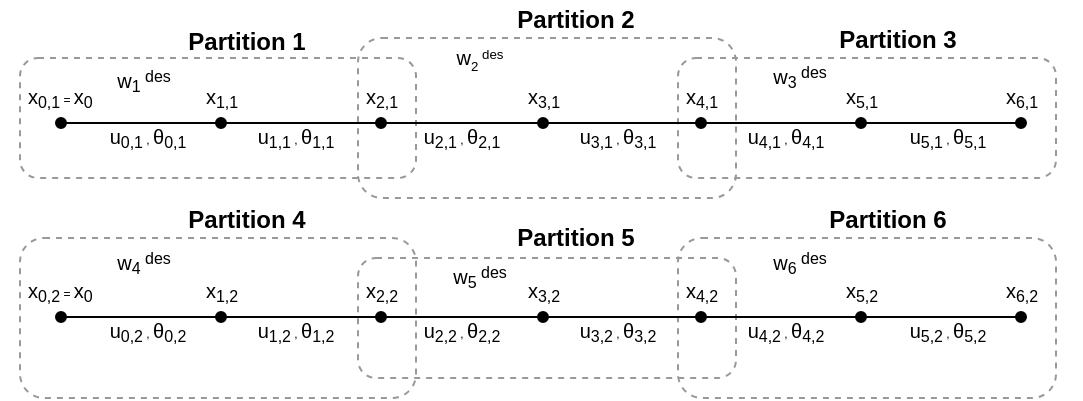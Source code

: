 <mxfile version="13.9.5" type="device"><diagram id="UR9ht8Vmbc4zCBqUrwzg" name="Page-1"><mxGraphModel dx="749" dy="666" grid="1" gridSize="10" guides="1" tooltips="1" connect="1" arrows="1" fold="1" page="1" pageScale="1" pageWidth="850" pageHeight="1100" math="1" shadow="0"><root><mxCell id="0"/><mxCell id="1" parent="0"/><mxCell id="Comk2WLAJjAw00Tv8fBS-38" value="" style="rounded=1;whiteSpace=wrap;html=1;fontSize=6;fillColor=none;strokeWidth=1;dashed=1;strokeColor=#999999;" parent="1" vertex="1"><mxGeometry x="511" y="170" width="189" height="60" as="geometry"/></mxCell><mxCell id="Comk2WLAJjAw00Tv8fBS-37" value="" style="rounded=1;whiteSpace=wrap;html=1;fontSize=6;fillColor=none;strokeWidth=1;dashed=1;strokeColor=#999999;" parent="1" vertex="1"><mxGeometry x="351" y="160" width="189" height="80" as="geometry"/></mxCell><mxCell id="Comk2WLAJjAw00Tv8fBS-36" value="" style="rounded=1;whiteSpace=wrap;html=1;fontSize=6;fillColor=none;strokeWidth=1;dashed=1;strokeColor=#999999;" parent="1" vertex="1"><mxGeometry x="182" y="170" width="198" height="60" as="geometry"/></mxCell><mxCell id="Comk2WLAJjAw00Tv8fBS-2" value="" style="ellipse;whiteSpace=wrap;html=1;aspect=fixed;fillColor=#000000;" parent="1" vertex="1"><mxGeometry x="200" y="200" width="5" height="5" as="geometry"/></mxCell><mxCell id="Comk2WLAJjAw00Tv8fBS-8" value="" style="ellipse;whiteSpace=wrap;html=1;aspect=fixed;fillColor=#000000;" parent="1" vertex="1"><mxGeometry x="360" y="200" width="5" height="5" as="geometry"/></mxCell><mxCell id="Comk2WLAJjAw00Tv8fBS-9" value="" style="endArrow=none;html=1;" parent="1" source="Comk2WLAJjAw00Tv8fBS-10" target="Comk2WLAJjAw00Tv8fBS-8" edge="1"><mxGeometry width="50" height="50" relative="1" as="geometry"><mxPoint x="245.0" y="202.496" as="sourcePoint"/><mxPoint x="480" y="202" as="targetPoint"/></mxGeometry></mxCell><mxCell id="Comk2WLAJjAw00Tv8fBS-10" value="" style="ellipse;whiteSpace=wrap;html=1;aspect=fixed;fillColor=#000000;" parent="1" vertex="1"><mxGeometry x="280" y="200" width="5" height="5" as="geometry"/></mxCell><mxCell id="Comk2WLAJjAw00Tv8fBS-11" value="" style="endArrow=none;html=1;entryX=0;entryY=0.5;entryDx=0;entryDy=0;" parent="1" source="Comk2WLAJjAw00Tv8fBS-2" target="Comk2WLAJjAw00Tv8fBS-10" edge="1"><mxGeometry width="50" height="50" relative="1" as="geometry"><mxPoint x="205" y="202.5" as="sourcePoint"/><mxPoint x="280" y="202" as="targetPoint"/></mxGeometry></mxCell><mxCell id="Comk2WLAJjAw00Tv8fBS-13" value="" style="ellipse;whiteSpace=wrap;html=1;aspect=fixed;fillColor=#000000;" parent="1" vertex="1"><mxGeometry x="441" y="200" width="5" height="5" as="geometry"/></mxCell><mxCell id="Comk2WLAJjAw00Tv8fBS-14" value="" style="endArrow=none;html=1;" parent="1" source="Comk2WLAJjAw00Tv8fBS-8" target="Comk2WLAJjAw00Tv8fBS-13" edge="1"><mxGeometry width="50" height="50" relative="1" as="geometry"><mxPoint x="365.0" y="202.493" as="sourcePoint"/><mxPoint x="480" y="202" as="targetPoint"/></mxGeometry></mxCell><mxCell id="Comk2WLAJjAw00Tv8fBS-15" value="" style="ellipse;whiteSpace=wrap;html=1;aspect=fixed;fillColor=#000000;" parent="1" vertex="1"><mxGeometry x="520" y="200" width="5" height="5" as="geometry"/></mxCell><mxCell id="Comk2WLAJjAw00Tv8fBS-16" value="" style="endArrow=none;html=1;" parent="1" source="Comk2WLAJjAw00Tv8fBS-13" target="Comk2WLAJjAw00Tv8fBS-15" edge="1"><mxGeometry width="50" height="50" relative="1" as="geometry"><mxPoint x="425.0" y="202.496" as="sourcePoint"/><mxPoint x="610" y="202" as="targetPoint"/></mxGeometry></mxCell><mxCell id="Comk2WLAJjAw00Tv8fBS-17" value="" style="ellipse;whiteSpace=wrap;html=1;aspect=fixed;fillColor=#000000;" parent="1" vertex="1"><mxGeometry x="600" y="200" width="5" height="5" as="geometry"/></mxCell><mxCell id="Comk2WLAJjAw00Tv8fBS-18" value="" style="endArrow=none;html=1;" parent="1" source="Comk2WLAJjAw00Tv8fBS-15" target="Comk2WLAJjAw00Tv8fBS-17" edge="1"><mxGeometry width="50" height="50" relative="1" as="geometry"><mxPoint x="485.0" y="202.495" as="sourcePoint"/><mxPoint x="610" y="202" as="targetPoint"/></mxGeometry></mxCell><mxCell id="Comk2WLAJjAw00Tv8fBS-19" value="" style="ellipse;whiteSpace=wrap;html=1;aspect=fixed;fillColor=#000000;" parent="1" vertex="1"><mxGeometry x="680" y="200" width="5" height="5" as="geometry"/></mxCell><mxCell id="Comk2WLAJjAw00Tv8fBS-20" value="" style="endArrow=none;html=1;" parent="1" source="Comk2WLAJjAw00Tv8fBS-17" target="Comk2WLAJjAw00Tv8fBS-19" edge="1"><mxGeometry width="50" height="50" relative="1" as="geometry"><mxPoint x="545.0" y="202.49" as="sourcePoint"/><mxPoint x="610" y="202" as="targetPoint"/></mxGeometry></mxCell><mxCell id="Comk2WLAJjAw00Tv8fBS-21" value="&lt;font style=&quot;font-size: 10px&quot;&gt;u&lt;/font&gt;&lt;sub&gt;&lt;font style=&quot;font-size: 8px&quot;&gt;0,1&lt;/font&gt;&lt;/sub&gt;&lt;span style=&quot;font-size: 6px&quot;&gt;&amp;nbsp;&lt;/span&gt;&lt;span style=&quot;font-size: 6px&quot;&gt;,&amp;nbsp;&lt;/span&gt;&lt;font style=&quot;font-size: 10px&quot;&gt;θ&lt;/font&gt;&lt;sub&gt;&lt;font style=&quot;font-size: 8px&quot;&gt;0,1&lt;/font&gt;&lt;/sub&gt;" style="text;html=1;strokeColor=none;fillColor=none;align=center;verticalAlign=middle;whiteSpace=wrap;rounded=0;fontSize=6;" parent="1" vertex="1"><mxGeometry x="226" y="200" width="40" height="20" as="geometry"/></mxCell><mxCell id="Comk2WLAJjAw00Tv8fBS-22" value="&lt;font style=&quot;font-size: 10px&quot;&gt;x&lt;/font&gt;&lt;sub&gt;&lt;font style=&quot;font-size: 8px&quot;&gt;0,1&lt;/font&gt;&lt;/sub&gt;&lt;sub style=&quot;font-size: 6px&quot;&gt;&amp;nbsp;&lt;/sub&gt;= &lt;font style=&quot;font-size: 10px&quot;&gt;x&lt;/font&gt;&lt;sub&gt;&lt;font style=&quot;font-size: 8px&quot;&gt;0&lt;/font&gt;&lt;/sub&gt;&amp;nbsp;" style="text;html=1;strokeColor=none;fillColor=none;align=center;verticalAlign=middle;whiteSpace=wrap;rounded=0;fontSize=6;" parent="1" vertex="1"><mxGeometry x="172.5" y="180" width="60" height="20" as="geometry"/></mxCell><mxCell id="Comk2WLAJjAw00Tv8fBS-24" value="&lt;font style=&quot;font-size: 10px&quot;&gt;x&lt;/font&gt;&lt;sub&gt;&lt;font style=&quot;font-size: 8px&quot;&gt;3,1&lt;/font&gt;&lt;/sub&gt;" style="text;html=1;strokeColor=none;fillColor=none;align=center;verticalAlign=middle;whiteSpace=wrap;rounded=0;fontSize=6;" parent="1" vertex="1"><mxGeometry x="413.5" y="180" width="60" height="20" as="geometry"/></mxCell><mxCell id="Comk2WLAJjAw00Tv8fBS-25" value="&lt;font style=&quot;font-size: 10px&quot;&gt;x&lt;/font&gt;&lt;sub&gt;&lt;font style=&quot;font-size: 8px&quot;&gt;4,1&lt;/font&gt;&lt;/sub&gt;" style="text;html=1;strokeColor=none;fillColor=none;align=center;verticalAlign=middle;whiteSpace=wrap;rounded=0;fontSize=6;" parent="1" vertex="1"><mxGeometry x="492.5" y="180" width="60" height="20" as="geometry"/></mxCell><mxCell id="Comk2WLAJjAw00Tv8fBS-26" value="&lt;font style=&quot;font-size: 10px&quot;&gt;x&lt;/font&gt;&lt;sub&gt;&lt;font style=&quot;font-size: 8px&quot;&gt;5,1&lt;/font&gt;&lt;/sub&gt;" style="text;html=1;strokeColor=none;fillColor=none;align=center;verticalAlign=middle;whiteSpace=wrap;rounded=0;fontSize=6;" parent="1" vertex="1"><mxGeometry x="572.5" y="180" width="60" height="20" as="geometry"/></mxCell><mxCell id="Comk2WLAJjAw00Tv8fBS-27" value="&lt;font style=&quot;font-size: 10px&quot;&gt;x&lt;/font&gt;&lt;sub&gt;&lt;font style=&quot;font-size: 8px&quot;&gt;6,1&lt;/font&gt;&lt;/sub&gt;" style="text;html=1;strokeColor=none;fillColor=none;align=center;verticalAlign=middle;whiteSpace=wrap;rounded=0;fontSize=6;" parent="1" vertex="1"><mxGeometry x="652.5" y="180" width="60" height="20" as="geometry"/></mxCell><mxCell id="Comk2WLAJjAw00Tv8fBS-39" value="&lt;font style=&quot;font-size: 10px&quot;&gt;w&lt;/font&gt;&lt;font style=&quot;font-size: 8px&quot;&gt;&lt;sub&gt;2 &lt;/sub&gt;&lt;sup&gt;des&lt;/sup&gt;&lt;/font&gt;" style="text;html=1;strokeColor=none;fillColor=none;align=center;verticalAlign=middle;whiteSpace=wrap;rounded=0;fontSize=6;" parent="1" vertex="1"><mxGeometry x="397.5" y="161" width="27.5" height="20" as="geometry"/></mxCell><mxCell id="Comk2WLAJjAw00Tv8fBS-40" value="&lt;font style=&quot;font-size: 10px&quot;&gt;w&lt;/font&gt;&lt;font&gt;&lt;sub style=&quot;font-size: 8px&quot;&gt;1&amp;nbsp;&lt;/sub&gt;&lt;sup&gt;&lt;font style=&quot;font-size: 8px&quot;&gt;des&lt;/font&gt;&lt;/sup&gt;&lt;/font&gt;" style="text;html=1;strokeColor=none;fillColor=none;align=center;verticalAlign=middle;whiteSpace=wrap;rounded=0;fontSize=6;" parent="1" vertex="1"><mxGeometry x="230" y="172" width="27.5" height="20" as="geometry"/></mxCell><mxCell id="Comk2WLAJjAw00Tv8fBS-41" value="&lt;font style=&quot;font-size: 10px&quot;&gt;w&lt;/font&gt;&lt;font&gt;&lt;sub&gt;&lt;font style=&quot;font-size: 8px&quot;&gt;3&lt;/font&gt;&lt;span style=&quot;font-size: 8px&quot;&gt;&amp;nbsp;&lt;/span&gt;&lt;/sub&gt;&lt;sup style=&quot;font-size: 8px&quot;&gt;des&lt;/sup&gt;&lt;/font&gt;" style="text;html=1;strokeColor=none;fillColor=none;align=center;verticalAlign=middle;whiteSpace=wrap;rounded=0;fontSize=6;" parent="1" vertex="1"><mxGeometry x="557.75" y="170" width="27.5" height="20" as="geometry"/></mxCell><mxCell id="Comk2WLAJjAw00Tv8fBS-43" value="&lt;font style=&quot;font-size: 12px;&quot;&gt;Partition 1&lt;/font&gt;" style="text;html=1;strokeColor=none;fillColor=none;align=center;verticalAlign=middle;whiteSpace=wrap;rounded=0;dashed=1;fontSize=12;fontStyle=1" parent="1" vertex="1"><mxGeometry x="261" y="152" width="69" height="20" as="geometry"/></mxCell><mxCell id="Comk2WLAJjAw00Tv8fBS-44" value="&lt;font style=&quot;font-size: 12px;&quot;&gt;Partition 2&lt;/font&gt;" style="text;html=1;strokeColor=none;fillColor=none;align=center;verticalAlign=middle;whiteSpace=wrap;rounded=0;dashed=1;fontSize=12;fontStyle=1" parent="1" vertex="1"><mxGeometry x="428.5" y="141" width="61.5" height="20" as="geometry"/></mxCell><mxCell id="Comk2WLAJjAw00Tv8fBS-45" value="&lt;font style=&quot;font-size: 12px;&quot;&gt;Partition 3&lt;/font&gt;" style="text;html=1;strokeColor=none;fillColor=none;align=center;verticalAlign=middle;whiteSpace=wrap;rounded=0;dashed=1;fontSize=12;fontStyle=1" parent="1" vertex="1"><mxGeometry x="581.75" y="151" width="78.25" height="20" as="geometry"/></mxCell><mxCell id="HElmbw8YKLDJkDSCBzYm-1" value="&lt;font style=&quot;font-size: 10px&quot;&gt;x&lt;/font&gt;&lt;sub&gt;&lt;font style=&quot;font-size: 8px&quot;&gt;2,1&lt;/font&gt;&lt;/sub&gt;" style="text;html=1;strokeColor=none;fillColor=none;align=center;verticalAlign=middle;whiteSpace=wrap;rounded=0;fontSize=6;" parent="1" vertex="1"><mxGeometry x="332.5" y="180" width="60" height="20" as="geometry"/></mxCell><mxCell id="HElmbw8YKLDJkDSCBzYm-2" value="&lt;font style=&quot;font-size: 10px&quot;&gt;x&lt;/font&gt;&lt;sub&gt;&lt;font style=&quot;font-size: 8px&quot;&gt;1,1&lt;/font&gt;&lt;/sub&gt;" style="text;html=1;strokeColor=none;fillColor=none;align=center;verticalAlign=middle;whiteSpace=wrap;rounded=0;fontSize=6;" parent="1" vertex="1"><mxGeometry x="252.5" y="180" width="60" height="20" as="geometry"/></mxCell><mxCell id="HElmbw8YKLDJkDSCBzYm-3" value="&lt;font style=&quot;font-size: 10px&quot;&gt;u&lt;/font&gt;&lt;sub&gt;&lt;font style=&quot;font-size: 8px&quot;&gt;1,1&lt;/font&gt;&lt;/sub&gt;&lt;span style=&quot;font-size: 6px&quot;&gt;&amp;nbsp;&lt;/span&gt;&lt;span style=&quot;font-size: 6px&quot;&gt;,&amp;nbsp;&lt;/span&gt;&lt;font style=&quot;font-size: 10px&quot;&gt;θ&lt;/font&gt;&lt;sub&gt;&lt;font style=&quot;font-size: 8px&quot;&gt;1,1&lt;/font&gt;&lt;/sub&gt;" style="text;html=1;strokeColor=none;fillColor=none;align=center;verticalAlign=middle;whiteSpace=wrap;rounded=0;fontSize=6;" parent="1" vertex="1"><mxGeometry x="300" y="200" width="40" height="20" as="geometry"/></mxCell><mxCell id="HElmbw8YKLDJkDSCBzYm-4" value="&lt;font style=&quot;font-size: 10px&quot;&gt;u&lt;/font&gt;&lt;sub&gt;&lt;font style=&quot;font-size: 8px&quot;&gt;2,1&lt;/font&gt;&lt;/sub&gt;&lt;span style=&quot;font-size: 6px&quot;&gt;&amp;nbsp;&lt;/span&gt;&lt;span style=&quot;font-size: 6px&quot;&gt;,&amp;nbsp;&lt;/span&gt;&lt;font style=&quot;font-size: 10px&quot;&gt;θ&lt;/font&gt;&lt;sub&gt;&lt;font style=&quot;font-size: 8px&quot;&gt;2,1&lt;/font&gt;&lt;/sub&gt;" style="text;html=1;strokeColor=none;fillColor=none;align=center;verticalAlign=middle;whiteSpace=wrap;rounded=0;fontSize=6;" parent="1" vertex="1"><mxGeometry x="383.25" y="200" width="40" height="20" as="geometry"/></mxCell><mxCell id="HElmbw8YKLDJkDSCBzYm-5" value="&lt;font style=&quot;font-size: 10px&quot;&gt;u&lt;/font&gt;&lt;sub&gt;&lt;font style=&quot;font-size: 8px&quot;&gt;3,1&lt;/font&gt;&lt;/sub&gt;&lt;span style=&quot;font-size: 6px&quot;&gt;&amp;nbsp;&lt;/span&gt;&lt;span style=&quot;font-size: 6px&quot;&gt;,&amp;nbsp;&lt;/span&gt;&lt;font style=&quot;font-size: 10px&quot;&gt;θ&lt;/font&gt;&lt;sub&gt;&lt;font style=&quot;font-size: 8px&quot;&gt;3,1&lt;/font&gt;&lt;/sub&gt;" style="text;html=1;strokeColor=none;fillColor=none;align=center;verticalAlign=middle;whiteSpace=wrap;rounded=0;fontSize=6;" parent="1" vertex="1"><mxGeometry x="461" y="200" width="40" height="20" as="geometry"/></mxCell><mxCell id="HElmbw8YKLDJkDSCBzYm-6" value="&lt;font style=&quot;font-size: 10px&quot;&gt;u&lt;/font&gt;&lt;sub&gt;&lt;font style=&quot;font-size: 8px&quot;&gt;4,1&lt;/font&gt;&lt;/sub&gt;&lt;span style=&quot;font-size: 6px&quot;&gt;&amp;nbsp;&lt;/span&gt;&lt;span style=&quot;font-size: 6px&quot;&gt;,&amp;nbsp;&lt;/span&gt;&lt;font style=&quot;font-size: 10px&quot;&gt;θ&lt;/font&gt;&lt;sub&gt;&lt;font style=&quot;font-size: 8px&quot;&gt;4,1&lt;/font&gt;&lt;/sub&gt;" style="text;html=1;strokeColor=none;fillColor=none;align=center;verticalAlign=middle;whiteSpace=wrap;rounded=0;fontSize=6;" parent="1" vertex="1"><mxGeometry x="545.25" y="200" width="40" height="20" as="geometry"/></mxCell><mxCell id="HElmbw8YKLDJkDSCBzYm-7" value="&lt;font style=&quot;font-size: 10px&quot;&gt;u&lt;/font&gt;&lt;sub&gt;&lt;font style=&quot;font-size: 8px&quot;&gt;5,1&lt;/font&gt;&lt;/sub&gt;&lt;span style=&quot;font-size: 6px&quot;&gt;&amp;nbsp;&lt;/span&gt;&lt;span style=&quot;font-size: 6px&quot;&gt;,&amp;nbsp;&lt;/span&gt;&lt;font style=&quot;font-size: 10px&quot;&gt;θ&lt;/font&gt;&lt;sub&gt;&lt;font style=&quot;font-size: 8px&quot;&gt;5,1&lt;/font&gt;&lt;/sub&gt;" style="text;html=1;strokeColor=none;fillColor=none;align=center;verticalAlign=middle;whiteSpace=wrap;rounded=0;fontSize=6;" parent="1" vertex="1"><mxGeometry x="625.75" y="200" width="40" height="20" as="geometry"/></mxCell><mxCell id="HElmbw8YKLDJkDSCBzYm-9" value="" style="rounded=1;whiteSpace=wrap;html=1;fontSize=6;fillColor=none;strokeWidth=1;dashed=1;strokeColor=#999999;" parent="1" vertex="1"><mxGeometry x="511" y="260" width="189" height="80" as="geometry"/></mxCell><mxCell id="HElmbw8YKLDJkDSCBzYm-10" value="" style="rounded=1;whiteSpace=wrap;html=1;fontSize=6;fillColor=none;strokeWidth=1;dashed=1;strokeColor=#999999;" parent="1" vertex="1"><mxGeometry x="351" y="270" width="189" height="60" as="geometry"/></mxCell><mxCell id="HElmbw8YKLDJkDSCBzYm-11" value="" style="rounded=1;whiteSpace=wrap;html=1;fontSize=6;fillColor=none;strokeWidth=1;dashed=1;strokeColor=#999999;" parent="1" vertex="1"><mxGeometry x="182" y="260" width="198" height="80" as="geometry"/></mxCell><mxCell id="HElmbw8YKLDJkDSCBzYm-12" value="" style="ellipse;whiteSpace=wrap;html=1;aspect=fixed;fillColor=#000000;" parent="1" vertex="1"><mxGeometry x="200" y="297" width="5" height="5" as="geometry"/></mxCell><mxCell id="HElmbw8YKLDJkDSCBzYm-13" value="" style="ellipse;whiteSpace=wrap;html=1;aspect=fixed;fillColor=#000000;" parent="1" vertex="1"><mxGeometry x="360" y="297" width="5" height="5" as="geometry"/></mxCell><mxCell id="HElmbw8YKLDJkDSCBzYm-14" value="" style="endArrow=none;html=1;" parent="1" source="HElmbw8YKLDJkDSCBzYm-15" target="HElmbw8YKLDJkDSCBzYm-13" edge="1"><mxGeometry width="50" height="50" relative="1" as="geometry"><mxPoint x="245.0" y="299.496" as="sourcePoint"/><mxPoint x="480" y="299" as="targetPoint"/></mxGeometry></mxCell><mxCell id="HElmbw8YKLDJkDSCBzYm-15" value="" style="ellipse;whiteSpace=wrap;html=1;aspect=fixed;fillColor=#000000;" parent="1" vertex="1"><mxGeometry x="280" y="297" width="5" height="5" as="geometry"/></mxCell><mxCell id="HElmbw8YKLDJkDSCBzYm-16" value="" style="endArrow=none;html=1;entryX=0;entryY=0.5;entryDx=0;entryDy=0;" parent="1" source="HElmbw8YKLDJkDSCBzYm-12" target="HElmbw8YKLDJkDSCBzYm-15" edge="1"><mxGeometry width="50" height="50" relative="1" as="geometry"><mxPoint x="205" y="299.5" as="sourcePoint"/><mxPoint x="280" y="299" as="targetPoint"/></mxGeometry></mxCell><mxCell id="HElmbw8YKLDJkDSCBzYm-17" value="" style="ellipse;whiteSpace=wrap;html=1;aspect=fixed;fillColor=#000000;" parent="1" vertex="1"><mxGeometry x="441" y="297" width="5" height="5" as="geometry"/></mxCell><mxCell id="HElmbw8YKLDJkDSCBzYm-18" value="" style="endArrow=none;html=1;" parent="1" source="HElmbw8YKLDJkDSCBzYm-13" target="HElmbw8YKLDJkDSCBzYm-17" edge="1"><mxGeometry width="50" height="50" relative="1" as="geometry"><mxPoint x="365.0" y="299.493" as="sourcePoint"/><mxPoint x="480" y="299" as="targetPoint"/></mxGeometry></mxCell><mxCell id="HElmbw8YKLDJkDSCBzYm-19" value="" style="ellipse;whiteSpace=wrap;html=1;aspect=fixed;fillColor=#000000;" parent="1" vertex="1"><mxGeometry x="520" y="297" width="5" height="5" as="geometry"/></mxCell><mxCell id="HElmbw8YKLDJkDSCBzYm-20" value="" style="endArrow=none;html=1;" parent="1" source="HElmbw8YKLDJkDSCBzYm-17" target="HElmbw8YKLDJkDSCBzYm-19" edge="1"><mxGeometry width="50" height="50" relative="1" as="geometry"><mxPoint x="425.0" y="299.496" as="sourcePoint"/><mxPoint x="610" y="299" as="targetPoint"/></mxGeometry></mxCell><mxCell id="HElmbw8YKLDJkDSCBzYm-21" value="" style="ellipse;whiteSpace=wrap;html=1;aspect=fixed;fillColor=#000000;" parent="1" vertex="1"><mxGeometry x="600" y="297" width="5" height="5" as="geometry"/></mxCell><mxCell id="HElmbw8YKLDJkDSCBzYm-22" value="" style="endArrow=none;html=1;" parent="1" source="HElmbw8YKLDJkDSCBzYm-19" target="HElmbw8YKLDJkDSCBzYm-21" edge="1"><mxGeometry width="50" height="50" relative="1" as="geometry"><mxPoint x="485.0" y="299.495" as="sourcePoint"/><mxPoint x="610" y="299" as="targetPoint"/></mxGeometry></mxCell><mxCell id="HElmbw8YKLDJkDSCBzYm-23" value="" style="ellipse;whiteSpace=wrap;html=1;aspect=fixed;fillColor=#000000;" parent="1" vertex="1"><mxGeometry x="680" y="297" width="5" height="5" as="geometry"/></mxCell><mxCell id="HElmbw8YKLDJkDSCBzYm-24" value="" style="endArrow=none;html=1;" parent="1" source="HElmbw8YKLDJkDSCBzYm-21" target="HElmbw8YKLDJkDSCBzYm-23" edge="1"><mxGeometry width="50" height="50" relative="1" as="geometry"><mxPoint x="545.0" y="299.49" as="sourcePoint"/><mxPoint x="610" y="299" as="targetPoint"/></mxGeometry></mxCell><mxCell id="HElmbw8YKLDJkDSCBzYm-25" value="&lt;font style=&quot;font-size: 10px&quot;&gt;u&lt;/font&gt;&lt;sub&gt;&lt;font style=&quot;font-size: 8px&quot;&gt;0,2&lt;/font&gt;&lt;/sub&gt;&lt;span style=&quot;font-size: 6px&quot;&gt;&amp;nbsp;&lt;/span&gt;&lt;span style=&quot;font-size: 6px&quot;&gt;,&amp;nbsp;&lt;/span&gt;&lt;font style=&quot;font-size: 10px&quot;&gt;θ&lt;/font&gt;&lt;sub&gt;&lt;font style=&quot;font-size: 8px&quot;&gt;0,2&lt;/font&gt;&lt;/sub&gt;" style="text;html=1;strokeColor=none;fillColor=none;align=center;verticalAlign=middle;whiteSpace=wrap;rounded=0;fontSize=6;" parent="1" vertex="1"><mxGeometry x="226" y="297" width="40" height="20" as="geometry"/></mxCell><mxCell id="HElmbw8YKLDJkDSCBzYm-26" value="&lt;font style=&quot;font-size: 10px&quot;&gt;x&lt;/font&gt;&lt;sub&gt;&lt;font style=&quot;font-size: 8px&quot;&gt;0,2&lt;/font&gt;&lt;/sub&gt;&lt;sub style=&quot;font-size: 6px&quot;&gt;&amp;nbsp;&lt;/sub&gt;= &lt;font style=&quot;font-size: 10px&quot;&gt;x&lt;/font&gt;&lt;sub&gt;&lt;font style=&quot;font-size: 8px&quot;&gt;0&lt;/font&gt;&lt;/sub&gt;&amp;nbsp;" style="text;html=1;strokeColor=none;fillColor=none;align=center;verticalAlign=middle;whiteSpace=wrap;rounded=0;fontSize=6;" parent="1" vertex="1"><mxGeometry x="172.5" y="277" width="60" height="20" as="geometry"/></mxCell><mxCell id="HElmbw8YKLDJkDSCBzYm-27" value="&lt;font style=&quot;font-size: 10px&quot;&gt;x&lt;/font&gt;&lt;sub&gt;&lt;font style=&quot;font-size: 8px&quot;&gt;3,2&lt;/font&gt;&lt;/sub&gt;" style="text;html=1;strokeColor=none;fillColor=none;align=center;verticalAlign=middle;whiteSpace=wrap;rounded=0;fontSize=6;" parent="1" vertex="1"><mxGeometry x="413.5" y="277" width="60" height="20" as="geometry"/></mxCell><mxCell id="HElmbw8YKLDJkDSCBzYm-28" value="&lt;font style=&quot;font-size: 10px&quot;&gt;x&lt;/font&gt;&lt;sub&gt;&lt;font style=&quot;font-size: 8px&quot;&gt;4,2&lt;/font&gt;&lt;/sub&gt;" style="text;html=1;strokeColor=none;fillColor=none;align=center;verticalAlign=middle;whiteSpace=wrap;rounded=0;fontSize=6;" parent="1" vertex="1"><mxGeometry x="492.5" y="277" width="60" height="20" as="geometry"/></mxCell><mxCell id="HElmbw8YKLDJkDSCBzYm-29" value="&lt;font style=&quot;font-size: 10px&quot;&gt;x&lt;/font&gt;&lt;sub&gt;&lt;font style=&quot;font-size: 8px&quot;&gt;5,2&lt;/font&gt;&lt;/sub&gt;" style="text;html=1;strokeColor=none;fillColor=none;align=center;verticalAlign=middle;whiteSpace=wrap;rounded=0;fontSize=6;" parent="1" vertex="1"><mxGeometry x="572.5" y="277" width="60" height="20" as="geometry"/></mxCell><mxCell id="HElmbw8YKLDJkDSCBzYm-30" value="&lt;font style=&quot;font-size: 10px&quot;&gt;x&lt;/font&gt;&lt;sub&gt;&lt;font style=&quot;font-size: 8px&quot;&gt;6,2&lt;/font&gt;&lt;/sub&gt;" style="text;html=1;strokeColor=none;fillColor=none;align=center;verticalAlign=middle;whiteSpace=wrap;rounded=0;fontSize=6;" parent="1" vertex="1"><mxGeometry x="652.5" y="277" width="60" height="20" as="geometry"/></mxCell><mxCell id="HElmbw8YKLDJkDSCBzYm-31" value="&lt;font style=&quot;font-size: 10px&quot;&gt;w&lt;/font&gt;&lt;font&gt;&lt;sub&gt;&lt;font style=&quot;font-size: 8px&quot;&gt;5&lt;/font&gt;&lt;/sub&gt;&lt;sub style=&quot;font-size: 8px&quot;&gt;&amp;nbsp;&lt;/sub&gt;&lt;sup&gt;&lt;font style=&quot;font-size: 8px&quot;&gt;des&lt;/font&gt;&lt;/sup&gt;&lt;/font&gt;" style="text;html=1;strokeColor=none;fillColor=none;align=center;verticalAlign=middle;whiteSpace=wrap;rounded=0;fontSize=6;" parent="1" vertex="1"><mxGeometry x="397.5" y="270" width="27.5" height="20" as="geometry"/></mxCell><mxCell id="HElmbw8YKLDJkDSCBzYm-32" value="&lt;font style=&quot;font-size: 10px&quot;&gt;w&lt;/font&gt;&lt;font&gt;&lt;sub style=&quot;font-size: 8px&quot;&gt;4&amp;nbsp;&lt;/sub&gt;&lt;sup&gt;&lt;font style=&quot;font-size: 8px&quot;&gt;des&lt;/font&gt;&lt;/sup&gt;&lt;/font&gt;" style="text;html=1;strokeColor=none;fillColor=none;align=center;verticalAlign=middle;whiteSpace=wrap;rounded=0;fontSize=6;" parent="1" vertex="1"><mxGeometry x="230" y="263" width="27.5" height="20" as="geometry"/></mxCell><mxCell id="HElmbw8YKLDJkDSCBzYm-33" value="&lt;font style=&quot;font-size: 10px&quot;&gt;w&lt;/font&gt;&lt;font&gt;&lt;sub style=&quot;font-size: 8px&quot;&gt;6&amp;nbsp;&lt;/sub&gt;&lt;sup&gt;&lt;font style=&quot;font-size: 8px&quot;&gt;des&lt;/font&gt;&lt;/sup&gt;&lt;/font&gt;" style="text;html=1;strokeColor=none;fillColor=none;align=center;verticalAlign=middle;whiteSpace=wrap;rounded=0;fontSize=6;" parent="1" vertex="1"><mxGeometry x="557.75" y="263" width="27.5" height="20" as="geometry"/></mxCell><mxCell id="HElmbw8YKLDJkDSCBzYm-34" value="&lt;font style=&quot;font-size: 12px;&quot;&gt;Partition 4&lt;/font&gt;" style="text;html=1;strokeColor=none;fillColor=none;align=center;verticalAlign=middle;whiteSpace=wrap;rounded=0;dashed=1;fontSize=12;fontStyle=1" parent="1" vertex="1"><mxGeometry x="261" y="241" width="69" height="20" as="geometry"/></mxCell><mxCell id="HElmbw8YKLDJkDSCBzYm-35" value="&lt;font style=&quot;font-size: 12px;&quot;&gt;Partition 5&lt;/font&gt;" style="text;html=1;strokeColor=none;fillColor=none;align=center;verticalAlign=middle;whiteSpace=wrap;rounded=0;dashed=1;fontSize=12;fontStyle=1" parent="1" vertex="1"><mxGeometry x="428.5" y="250" width="61.5" height="20" as="geometry"/></mxCell><mxCell id="HElmbw8YKLDJkDSCBzYm-36" value="&lt;font style=&quot;font-size: 12px;&quot;&gt;Partition 6&lt;/font&gt;" style="text;html=1;strokeColor=none;fillColor=none;align=center;verticalAlign=middle;whiteSpace=wrap;rounded=0;dashed=1;fontSize=12;fontStyle=1" parent="1" vertex="1"><mxGeometry x="581.75" y="241" width="68.25" height="20" as="geometry"/></mxCell><mxCell id="HElmbw8YKLDJkDSCBzYm-37" value="&lt;font style=&quot;font-size: 10px&quot;&gt;x&lt;/font&gt;&lt;sub&gt;&lt;font style=&quot;font-size: 8px&quot;&gt;2,2&lt;/font&gt;&lt;/sub&gt;" style="text;html=1;strokeColor=none;fillColor=none;align=center;verticalAlign=middle;whiteSpace=wrap;rounded=0;fontSize=6;" parent="1" vertex="1"><mxGeometry x="332.5" y="277" width="60" height="20" as="geometry"/></mxCell><mxCell id="HElmbw8YKLDJkDSCBzYm-38" value="&lt;font style=&quot;font-size: 10px&quot;&gt;x&lt;/font&gt;&lt;sub&gt;&lt;font style=&quot;font-size: 8px&quot;&gt;1,2&lt;/font&gt;&lt;/sub&gt;" style="text;html=1;strokeColor=none;fillColor=none;align=center;verticalAlign=middle;whiteSpace=wrap;rounded=0;fontSize=6;" parent="1" vertex="1"><mxGeometry x="252.5" y="277" width="60" height="20" as="geometry"/></mxCell><mxCell id="HElmbw8YKLDJkDSCBzYm-39" value="&lt;font style=&quot;font-size: 10px&quot;&gt;u&lt;/font&gt;&lt;sub&gt;&lt;font style=&quot;font-size: 8px&quot;&gt;1,2&lt;/font&gt;&lt;/sub&gt;&lt;span style=&quot;font-size: 6px&quot;&gt;&amp;nbsp;&lt;/span&gt;&lt;span style=&quot;font-size: 6px&quot;&gt;,&amp;nbsp;&lt;/span&gt;&lt;font style=&quot;font-size: 10px&quot;&gt;θ&lt;/font&gt;&lt;sub&gt;&lt;font style=&quot;font-size: 8px&quot;&gt;1,2&lt;/font&gt;&lt;/sub&gt;" style="text;html=1;strokeColor=none;fillColor=none;align=center;verticalAlign=middle;whiteSpace=wrap;rounded=0;fontSize=6;" parent="1" vertex="1"><mxGeometry x="300" y="297" width="40" height="20" as="geometry"/></mxCell><mxCell id="HElmbw8YKLDJkDSCBzYm-40" value="&lt;font style=&quot;font-size: 10px&quot;&gt;u&lt;/font&gt;&lt;sub&gt;&lt;font style=&quot;font-size: 8px&quot;&gt;2,2&lt;/font&gt;&lt;/sub&gt;&lt;span style=&quot;font-size: 6px&quot;&gt;&amp;nbsp;&lt;/span&gt;&lt;span style=&quot;font-size: 6px&quot;&gt;,&amp;nbsp;&lt;/span&gt;&lt;font style=&quot;font-size: 10px&quot;&gt;θ&lt;/font&gt;&lt;sub&gt;&lt;font style=&quot;font-size: 8px&quot;&gt;2,2&lt;/font&gt;&lt;/sub&gt;" style="text;html=1;strokeColor=none;fillColor=none;align=center;verticalAlign=middle;whiteSpace=wrap;rounded=0;fontSize=6;" parent="1" vertex="1"><mxGeometry x="383.25" y="297" width="40" height="20" as="geometry"/></mxCell><mxCell id="HElmbw8YKLDJkDSCBzYm-41" value="&lt;font style=&quot;font-size: 10px&quot;&gt;u&lt;/font&gt;&lt;sub&gt;&lt;font style=&quot;font-size: 8px&quot;&gt;3,2&lt;/font&gt;&lt;/sub&gt;&lt;span style=&quot;font-size: 6px&quot;&gt;&amp;nbsp;&lt;/span&gt;&lt;span style=&quot;font-size: 6px&quot;&gt;,&amp;nbsp;&lt;/span&gt;&lt;font style=&quot;font-size: 10px&quot;&gt;θ&lt;/font&gt;&lt;sub&gt;&lt;font style=&quot;font-size: 8px&quot;&gt;3,2&lt;/font&gt;&lt;/sub&gt;" style="text;html=1;strokeColor=none;fillColor=none;align=center;verticalAlign=middle;whiteSpace=wrap;rounded=0;fontSize=6;" parent="1" vertex="1"><mxGeometry x="461" y="297" width="40" height="20" as="geometry"/></mxCell><mxCell id="HElmbw8YKLDJkDSCBzYm-42" value="&lt;font style=&quot;font-size: 10px&quot;&gt;u&lt;/font&gt;&lt;sub&gt;&lt;font style=&quot;font-size: 8px&quot;&gt;4,2&lt;/font&gt;&lt;/sub&gt;&lt;span style=&quot;font-size: 6px&quot;&gt;&amp;nbsp;&lt;/span&gt;&lt;span style=&quot;font-size: 6px&quot;&gt;,&amp;nbsp;&lt;/span&gt;&lt;font style=&quot;font-size: 10px&quot;&gt;θ&lt;/font&gt;&lt;sub&gt;&lt;font style=&quot;font-size: 8px&quot;&gt;4,2&lt;/font&gt;&lt;/sub&gt;" style="text;html=1;strokeColor=none;fillColor=none;align=center;verticalAlign=middle;whiteSpace=wrap;rounded=0;fontSize=6;" parent="1" vertex="1"><mxGeometry x="545.25" y="297" width="40" height="20" as="geometry"/></mxCell><mxCell id="HElmbw8YKLDJkDSCBzYm-43" value="&lt;font style=&quot;font-size: 10px&quot;&gt;u&lt;/font&gt;&lt;sub&gt;&lt;font style=&quot;font-size: 8px&quot;&gt;5,2&lt;/font&gt;&lt;/sub&gt;&lt;span style=&quot;font-size: 6px&quot;&gt;&amp;nbsp;&lt;/span&gt;&lt;span style=&quot;font-size: 6px&quot;&gt;,&amp;nbsp;&lt;/span&gt;&lt;font style=&quot;font-size: 10px&quot;&gt;θ&lt;/font&gt;&lt;sub&gt;&lt;font style=&quot;font-size: 8px&quot;&gt;5,2&lt;/font&gt;&lt;/sub&gt;" style="text;html=1;strokeColor=none;fillColor=none;align=center;verticalAlign=middle;whiteSpace=wrap;rounded=0;fontSize=6;" parent="1" vertex="1"><mxGeometry x="625.75" y="297" width="40" height="20" as="geometry"/></mxCell></root></mxGraphModel></diagram></mxfile>